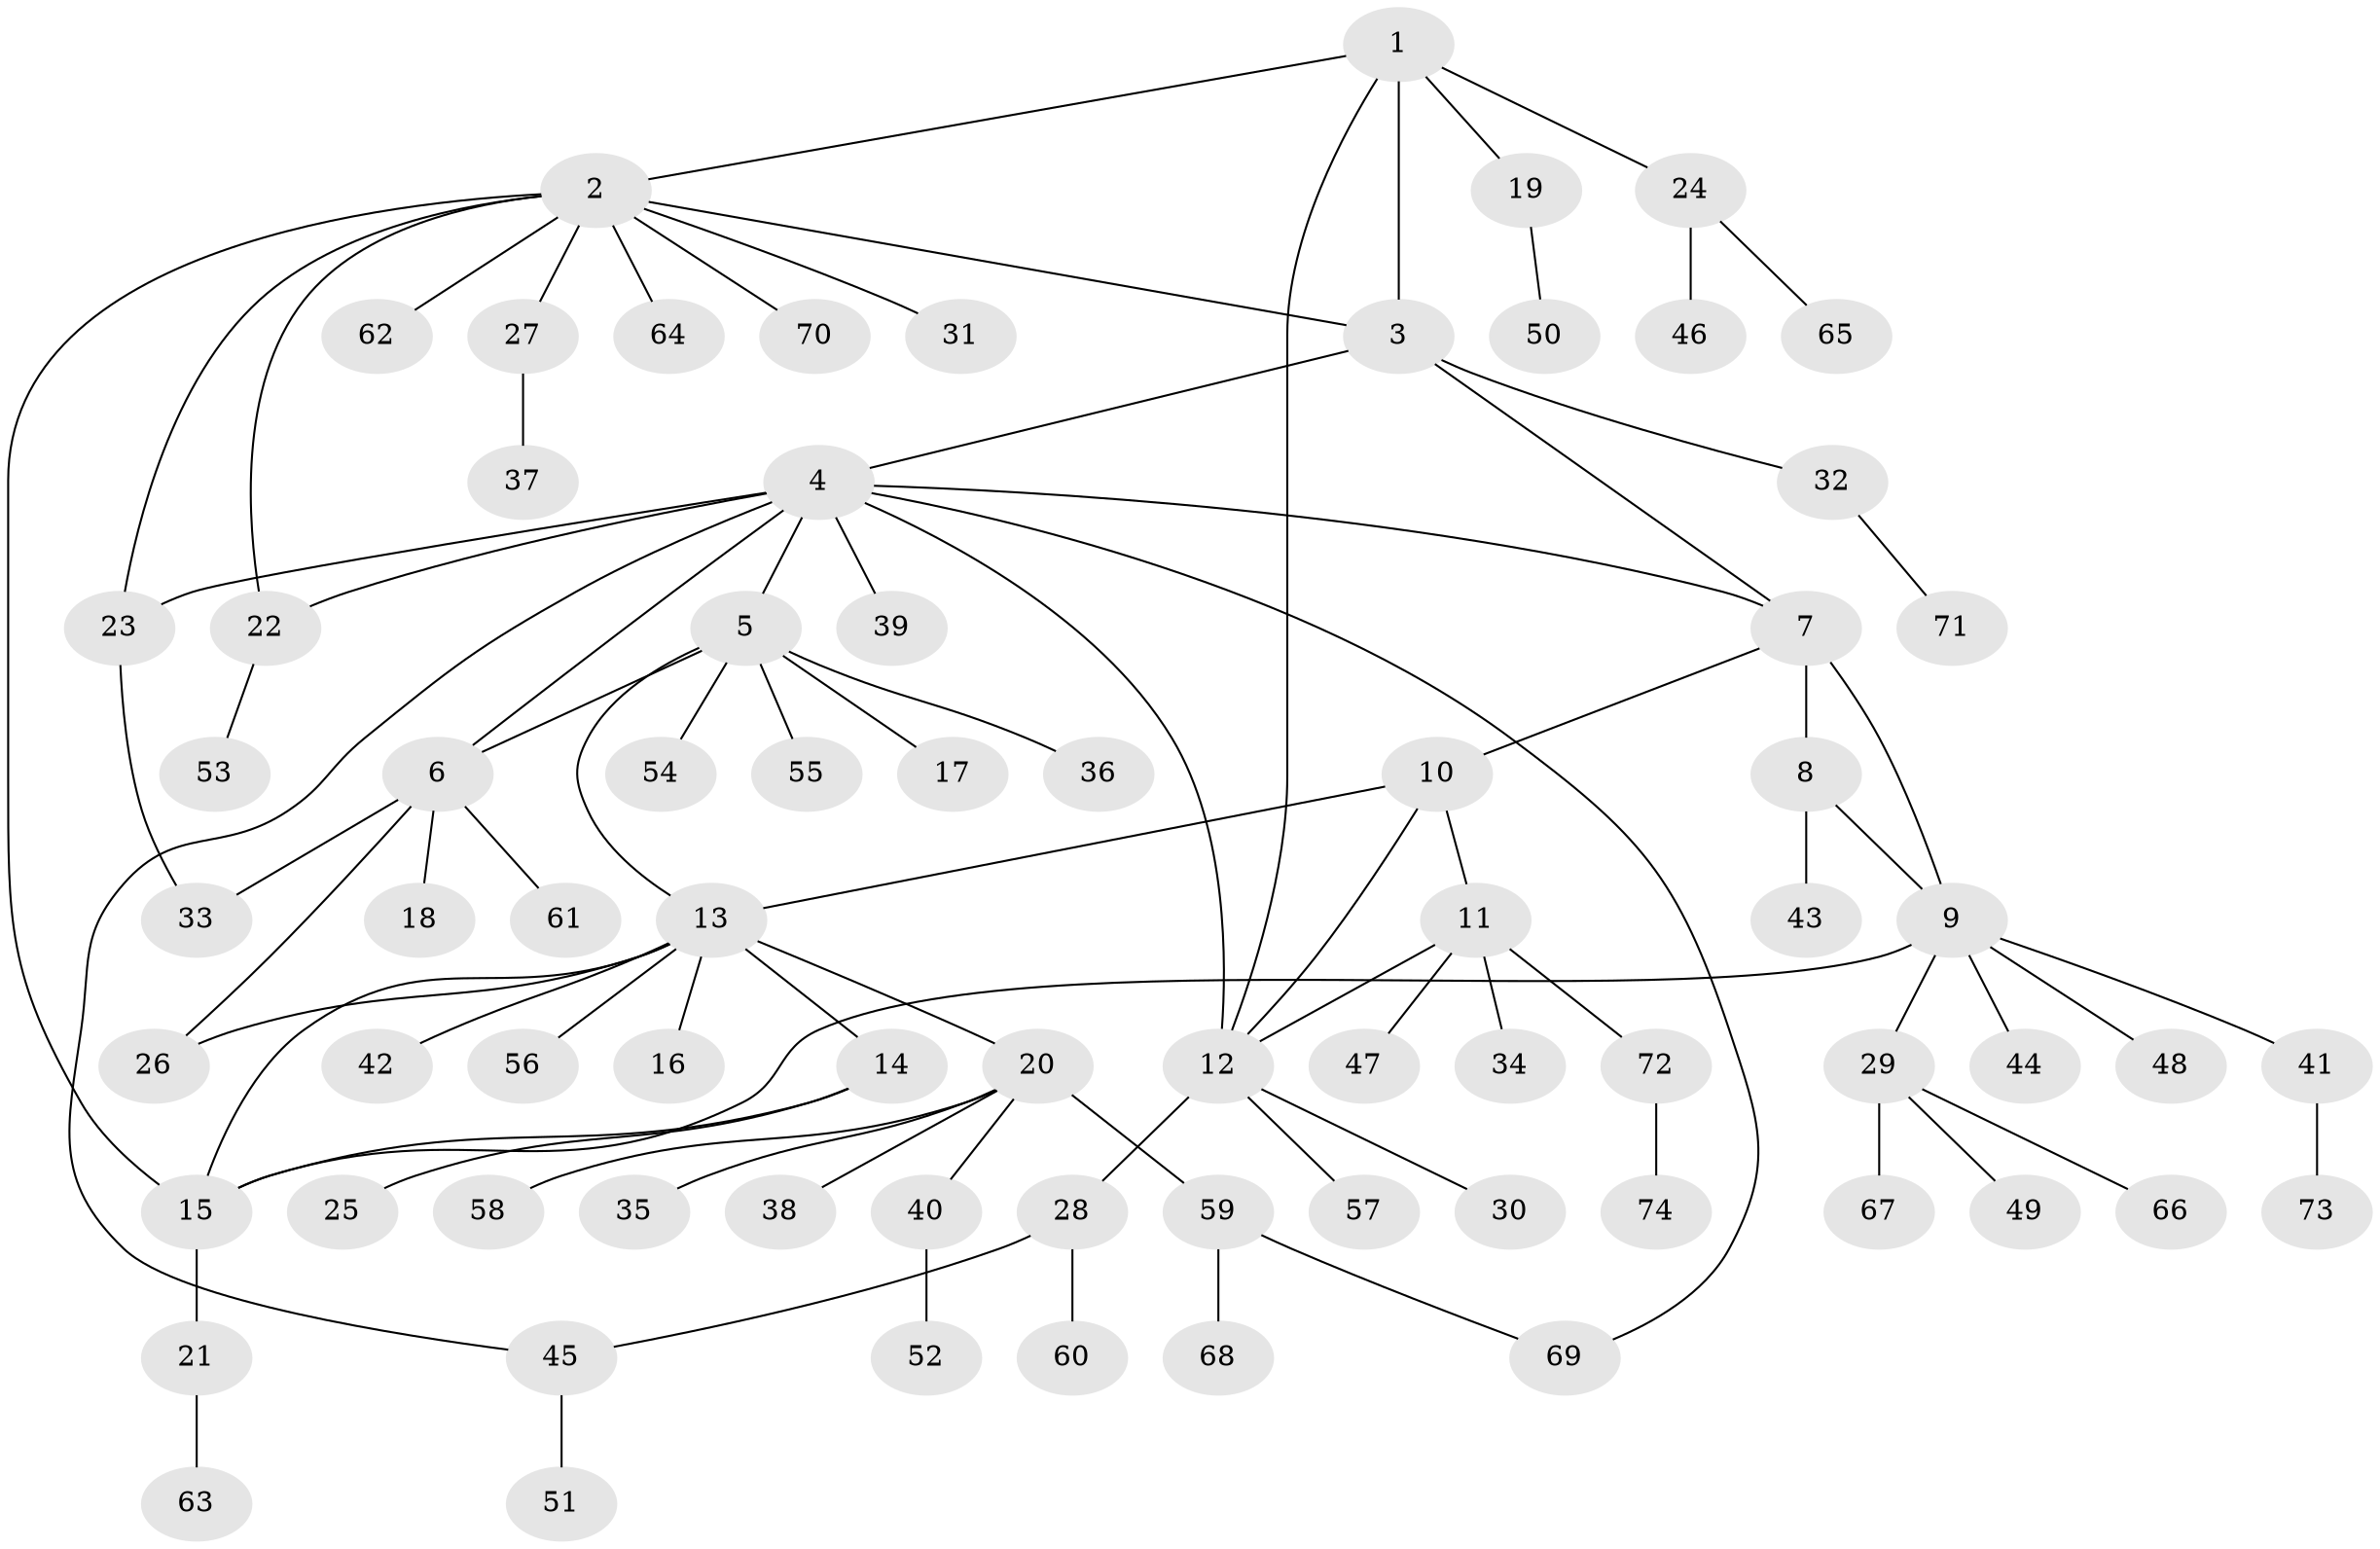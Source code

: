 // coarse degree distribution, {7: 0.08163265306122448, 8: 0.02040816326530612, 14: 0.02040816326530612, 4: 0.04081632653061224, 2: 0.12244897959183673, 6: 0.02040816326530612, 5: 0.04081632653061224, 1: 0.5918367346938775, 3: 0.061224489795918366}
// Generated by graph-tools (version 1.1) at 2025/42/03/06/25 10:42:14]
// undirected, 74 vertices, 90 edges
graph export_dot {
graph [start="1"]
  node [color=gray90,style=filled];
  1;
  2;
  3;
  4;
  5;
  6;
  7;
  8;
  9;
  10;
  11;
  12;
  13;
  14;
  15;
  16;
  17;
  18;
  19;
  20;
  21;
  22;
  23;
  24;
  25;
  26;
  27;
  28;
  29;
  30;
  31;
  32;
  33;
  34;
  35;
  36;
  37;
  38;
  39;
  40;
  41;
  42;
  43;
  44;
  45;
  46;
  47;
  48;
  49;
  50;
  51;
  52;
  53;
  54;
  55;
  56;
  57;
  58;
  59;
  60;
  61;
  62;
  63;
  64;
  65;
  66;
  67;
  68;
  69;
  70;
  71;
  72;
  73;
  74;
  1 -- 2;
  1 -- 3;
  1 -- 12;
  1 -- 19;
  1 -- 24;
  2 -- 3;
  2 -- 15;
  2 -- 22;
  2 -- 23;
  2 -- 27;
  2 -- 31;
  2 -- 62;
  2 -- 64;
  2 -- 70;
  3 -- 4;
  3 -- 7;
  3 -- 32;
  4 -- 5;
  4 -- 6;
  4 -- 7;
  4 -- 12;
  4 -- 22;
  4 -- 23;
  4 -- 39;
  4 -- 45;
  4 -- 69;
  5 -- 6;
  5 -- 13;
  5 -- 17;
  5 -- 36;
  5 -- 54;
  5 -- 55;
  6 -- 18;
  6 -- 26;
  6 -- 33;
  6 -- 61;
  7 -- 8;
  7 -- 9;
  7 -- 10;
  8 -- 9;
  8 -- 43;
  9 -- 15;
  9 -- 29;
  9 -- 41;
  9 -- 44;
  9 -- 48;
  10 -- 11;
  10 -- 12;
  10 -- 13;
  11 -- 12;
  11 -- 34;
  11 -- 47;
  11 -- 72;
  12 -- 28;
  12 -- 30;
  12 -- 57;
  13 -- 14;
  13 -- 15;
  13 -- 16;
  13 -- 20;
  13 -- 26;
  13 -- 42;
  13 -- 56;
  14 -- 15;
  14 -- 25;
  15 -- 21;
  19 -- 50;
  20 -- 35;
  20 -- 38;
  20 -- 40;
  20 -- 58;
  20 -- 59;
  21 -- 63;
  22 -- 53;
  23 -- 33;
  24 -- 46;
  24 -- 65;
  27 -- 37;
  28 -- 45;
  28 -- 60;
  29 -- 49;
  29 -- 66;
  29 -- 67;
  32 -- 71;
  40 -- 52;
  41 -- 73;
  45 -- 51;
  59 -- 68;
  59 -- 69;
  72 -- 74;
}

